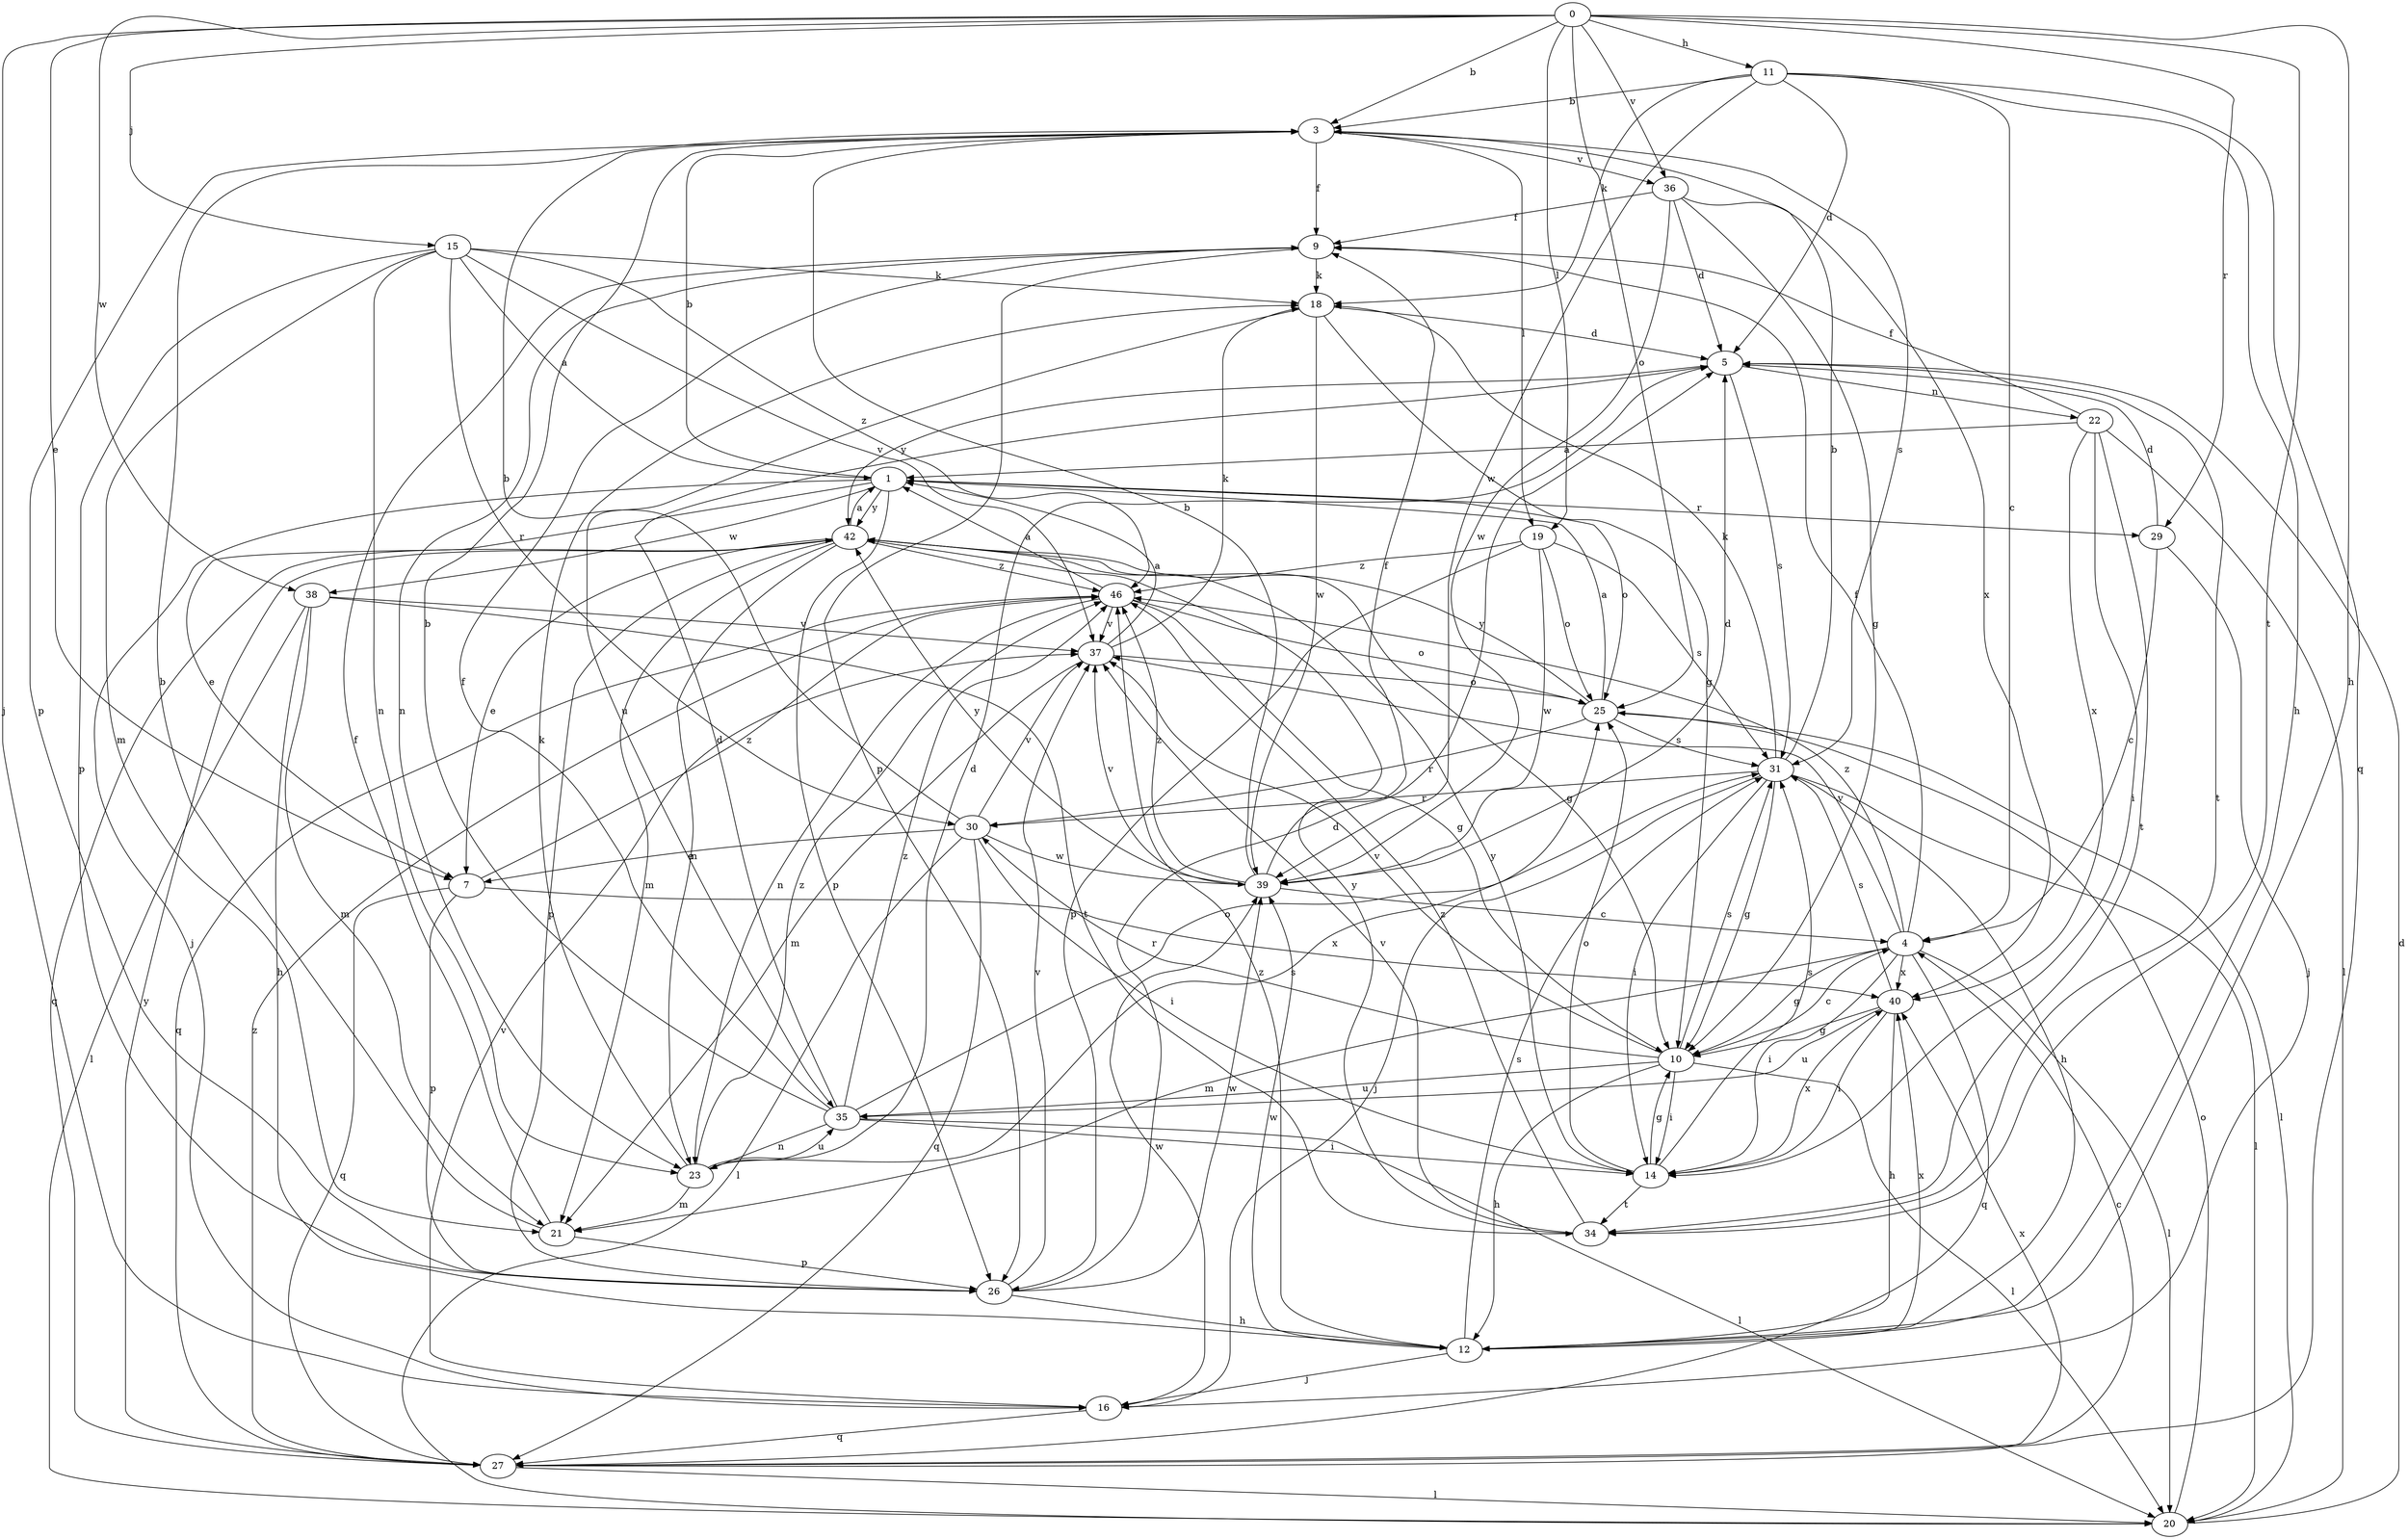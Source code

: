 strict digraph  {
0;
1;
3;
4;
5;
7;
9;
10;
11;
12;
14;
15;
16;
18;
19;
20;
21;
22;
23;
25;
26;
27;
29;
30;
31;
34;
35;
36;
37;
38;
39;
40;
42;
46;
0 -> 3  [label=b];
0 -> 7  [label=e];
0 -> 11  [label=h];
0 -> 12  [label=h];
0 -> 15  [label=j];
0 -> 16  [label=j];
0 -> 19  [label=l];
0 -> 25  [label=o];
0 -> 29  [label=r];
0 -> 34  [label=t];
0 -> 36  [label=v];
0 -> 38  [label=w];
1 -> 3  [label=b];
1 -> 7  [label=e];
1 -> 16  [label=j];
1 -> 25  [label=o];
1 -> 26  [label=p];
1 -> 29  [label=r];
1 -> 38  [label=w];
1 -> 42  [label=y];
3 -> 9  [label=f];
3 -> 19  [label=l];
3 -> 26  [label=p];
3 -> 31  [label=s];
3 -> 36  [label=v];
4 -> 9  [label=f];
4 -> 10  [label=g];
4 -> 14  [label=i];
4 -> 20  [label=l];
4 -> 21  [label=m];
4 -> 27  [label=q];
4 -> 37  [label=v];
4 -> 40  [label=x];
4 -> 46  [label=z];
5 -> 22  [label=n];
5 -> 31  [label=s];
5 -> 34  [label=t];
5 -> 42  [label=y];
7 -> 26  [label=p];
7 -> 27  [label=q];
7 -> 40  [label=x];
7 -> 46  [label=z];
9 -> 18  [label=k];
9 -> 23  [label=n];
9 -> 26  [label=p];
10 -> 4  [label=c];
10 -> 12  [label=h];
10 -> 14  [label=i];
10 -> 20  [label=l];
10 -> 30  [label=r];
10 -> 31  [label=s];
10 -> 35  [label=u];
10 -> 37  [label=v];
11 -> 3  [label=b];
11 -> 4  [label=c];
11 -> 5  [label=d];
11 -> 12  [label=h];
11 -> 18  [label=k];
11 -> 27  [label=q];
11 -> 39  [label=w];
12 -> 16  [label=j];
12 -> 31  [label=s];
12 -> 39  [label=w];
12 -> 40  [label=x];
12 -> 46  [label=z];
14 -> 10  [label=g];
14 -> 25  [label=o];
14 -> 31  [label=s];
14 -> 34  [label=t];
14 -> 40  [label=x];
14 -> 42  [label=y];
15 -> 1  [label=a];
15 -> 18  [label=k];
15 -> 21  [label=m];
15 -> 23  [label=n];
15 -> 26  [label=p];
15 -> 30  [label=r];
15 -> 37  [label=v];
15 -> 46  [label=z];
16 -> 27  [label=q];
16 -> 37  [label=v];
16 -> 39  [label=w];
18 -> 5  [label=d];
18 -> 10  [label=g];
18 -> 35  [label=u];
18 -> 39  [label=w];
19 -> 25  [label=o];
19 -> 26  [label=p];
19 -> 31  [label=s];
19 -> 39  [label=w];
19 -> 46  [label=z];
20 -> 5  [label=d];
20 -> 25  [label=o];
21 -> 3  [label=b];
21 -> 9  [label=f];
21 -> 26  [label=p];
22 -> 1  [label=a];
22 -> 9  [label=f];
22 -> 14  [label=i];
22 -> 20  [label=l];
22 -> 34  [label=t];
22 -> 40  [label=x];
23 -> 5  [label=d];
23 -> 18  [label=k];
23 -> 21  [label=m];
23 -> 31  [label=s];
23 -> 35  [label=u];
23 -> 46  [label=z];
25 -> 1  [label=a];
25 -> 20  [label=l];
25 -> 30  [label=r];
25 -> 31  [label=s];
25 -> 42  [label=y];
26 -> 5  [label=d];
26 -> 12  [label=h];
26 -> 37  [label=v];
26 -> 39  [label=w];
27 -> 4  [label=c];
27 -> 20  [label=l];
27 -> 40  [label=x];
27 -> 42  [label=y];
27 -> 46  [label=z];
29 -> 4  [label=c];
29 -> 5  [label=d];
29 -> 16  [label=j];
30 -> 3  [label=b];
30 -> 7  [label=e];
30 -> 14  [label=i];
30 -> 20  [label=l];
30 -> 27  [label=q];
30 -> 37  [label=v];
30 -> 39  [label=w];
31 -> 3  [label=b];
31 -> 10  [label=g];
31 -> 12  [label=h];
31 -> 14  [label=i];
31 -> 16  [label=j];
31 -> 18  [label=k];
31 -> 20  [label=l];
31 -> 30  [label=r];
34 -> 37  [label=v];
34 -> 42  [label=y];
34 -> 46  [label=z];
35 -> 3  [label=b];
35 -> 5  [label=d];
35 -> 9  [label=f];
35 -> 14  [label=i];
35 -> 20  [label=l];
35 -> 23  [label=n];
35 -> 25  [label=o];
35 -> 46  [label=z];
36 -> 5  [label=d];
36 -> 9  [label=f];
36 -> 10  [label=g];
36 -> 39  [label=w];
36 -> 40  [label=x];
37 -> 1  [label=a];
37 -> 18  [label=k];
37 -> 21  [label=m];
37 -> 25  [label=o];
38 -> 12  [label=h];
38 -> 20  [label=l];
38 -> 21  [label=m];
38 -> 34  [label=t];
38 -> 37  [label=v];
39 -> 3  [label=b];
39 -> 4  [label=c];
39 -> 5  [label=d];
39 -> 9  [label=f];
39 -> 37  [label=v];
39 -> 42  [label=y];
39 -> 46  [label=z];
40 -> 10  [label=g];
40 -> 12  [label=h];
40 -> 14  [label=i];
40 -> 31  [label=s];
40 -> 35  [label=u];
42 -> 1  [label=a];
42 -> 7  [label=e];
42 -> 10  [label=g];
42 -> 21  [label=m];
42 -> 23  [label=n];
42 -> 26  [label=p];
42 -> 27  [label=q];
42 -> 46  [label=z];
46 -> 1  [label=a];
46 -> 10  [label=g];
46 -> 23  [label=n];
46 -> 25  [label=o];
46 -> 27  [label=q];
46 -> 37  [label=v];
}
